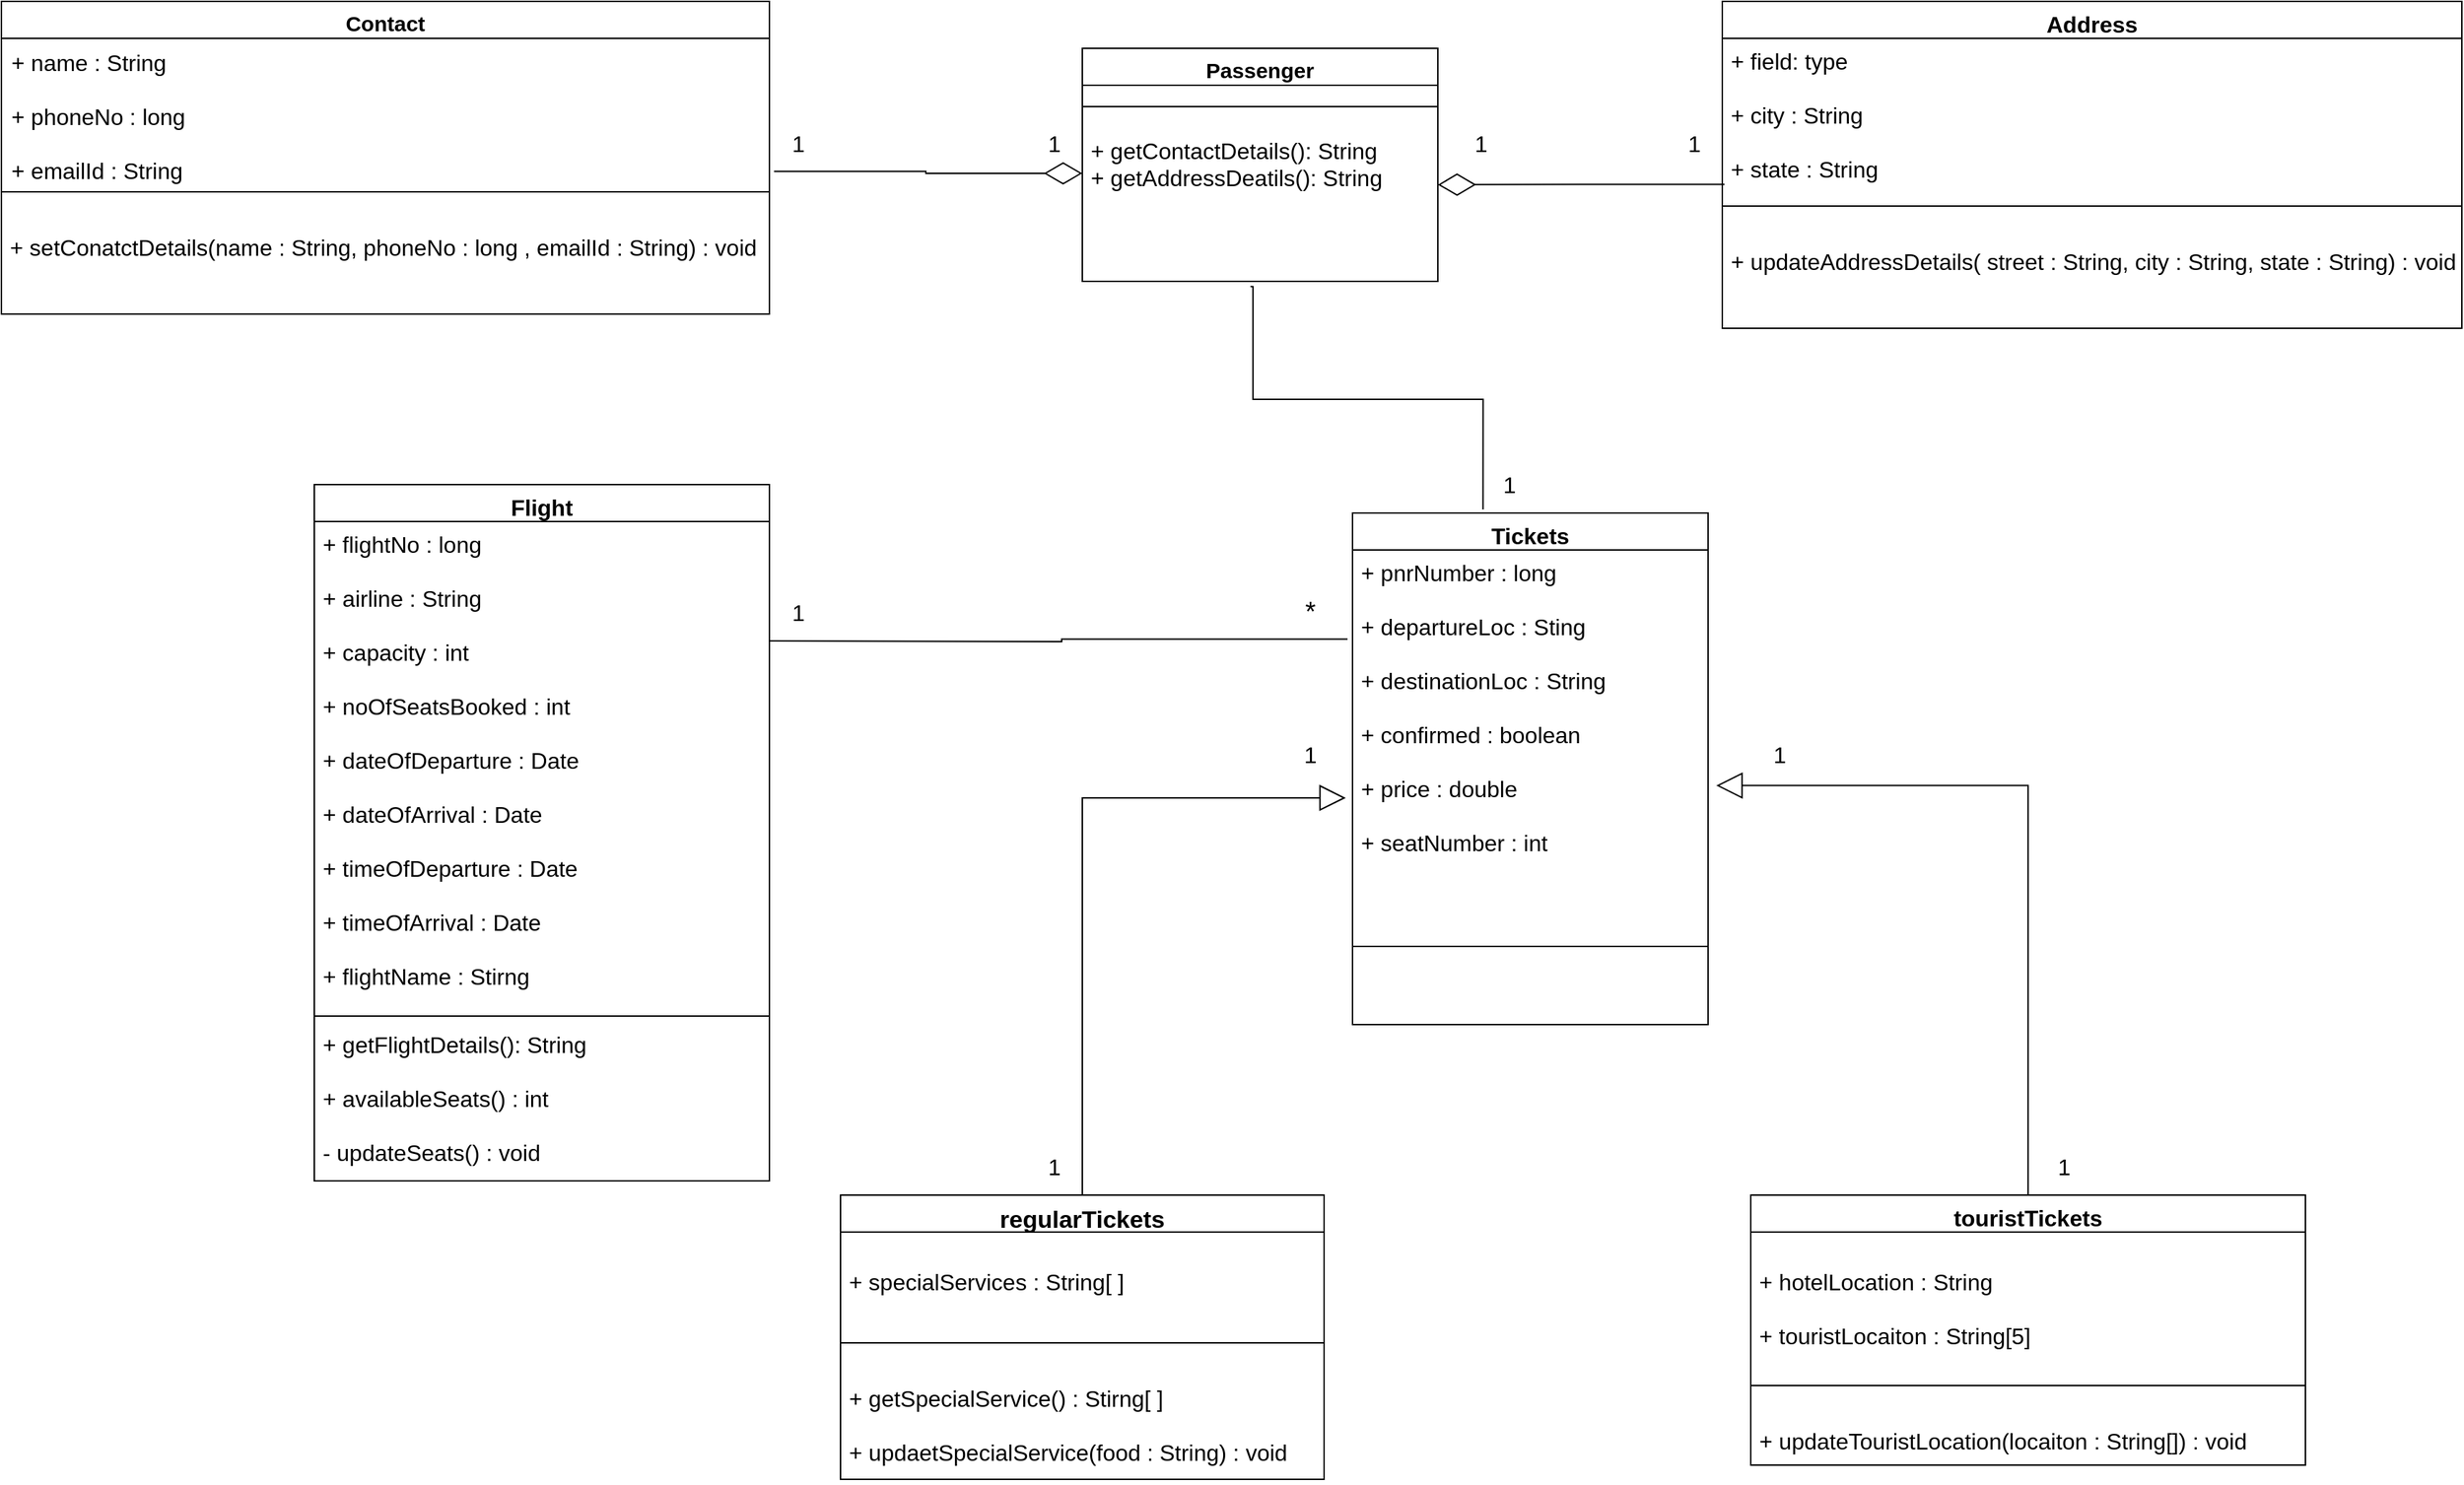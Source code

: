 <mxfile version="15.4.3" type="device"><diagram id="NvTu24u40X7gE-8X-PEI" name="Page-1"><mxGraphModel dx="2076" dy="1158" grid="1" gridSize="10" guides="1" tooltips="1" connect="1" arrows="1" fold="1" page="1" pageScale="1" pageWidth="2000" pageHeight="1500" math="0" shadow="0"><root><mxCell id="0"/><mxCell id="1" parent="0"/><mxCell id="0oGhldkSGV8YVYNDJMoj-1" value="Passenger" style="swimlane;fontStyle=1;align=center;verticalAlign=top;childLayout=stackLayout;horizontal=1;startSize=26;horizontalStack=0;resizeParent=1;resizeParentMax=0;resizeLast=0;collapsible=1;marginBottom=0;fontSize=15;" parent="1" vertex="1"><mxGeometry x="830" y="103" width="250" height="164" as="geometry"/></mxCell><mxCell id="0oGhldkSGV8YVYNDJMoj-3" value="" style="line;strokeWidth=1;fillColor=none;align=left;verticalAlign=middle;spacingTop=-1;spacingLeft=3;spacingRight=3;rotatable=0;labelPosition=right;points=[];portConstraint=eastwest;" parent="0oGhldkSGV8YVYNDJMoj-1" vertex="1"><mxGeometry y="26" width="250" height="30" as="geometry"/></mxCell><mxCell id="0oGhldkSGV8YVYNDJMoj-4" value="+ getContactDetails(): String&#10;+ getAddressDeatils(): String" style="text;strokeColor=none;fillColor=none;align=left;verticalAlign=top;spacingLeft=4;spacingRight=4;overflow=hidden;rotatable=0;points=[[0,0.5],[1,0.5]];portConstraint=eastwest;fontSize=16;" parent="0oGhldkSGV8YVYNDJMoj-1" vertex="1"><mxGeometry y="56" width="250" height="108" as="geometry"/></mxCell><mxCell id="0oGhldkSGV8YVYNDJMoj-5" value="Contact" style="swimlane;fontStyle=1;align=center;verticalAlign=top;childLayout=stackLayout;horizontal=1;startSize=26;horizontalStack=0;resizeParent=1;resizeParentMax=0;resizeLast=0;collapsible=1;marginBottom=0;fontSize=15;" parent="1" vertex="1"><mxGeometry x="70" y="70" width="540" height="220" as="geometry"/></mxCell><mxCell id="0oGhldkSGV8YVYNDJMoj-6" value="+ name : String&#10;&#10;+ phoneNo : long&#10;&#10;+ emailId : String" style="text;strokeColor=none;fillColor=none;align=left;verticalAlign=top;spacingLeft=4;spacingRight=4;overflow=hidden;rotatable=0;points=[[0,0.5],[1,0.5]];portConstraint=eastwest;spacing=3;fontSize=16;" parent="0oGhldkSGV8YVYNDJMoj-5" vertex="1"><mxGeometry y="26" width="540" height="104" as="geometry"/></mxCell><mxCell id="0oGhldkSGV8YVYNDJMoj-7" value="" style="line;strokeWidth=1;fillColor=none;align=left;verticalAlign=middle;spacingTop=-1;spacingLeft=3;spacingRight=3;rotatable=0;labelPosition=right;points=[];portConstraint=eastwest;" parent="0oGhldkSGV8YVYNDJMoj-5" vertex="1"><mxGeometry y="130" width="540" height="8" as="geometry"/></mxCell><mxCell id="0oGhldkSGV8YVYNDJMoj-8" value="&#10;+ setConatctDetails(name : String, phoneNo : long , emailId : String) : void" style="text;strokeColor=none;fillColor=none;align=left;verticalAlign=top;spacingLeft=4;spacingRight=4;overflow=hidden;rotatable=0;points=[[0,0.5],[1,0.5]];portConstraint=eastwest;fontSize=16;" parent="0oGhldkSGV8YVYNDJMoj-5" vertex="1"><mxGeometry y="138" width="540" height="82" as="geometry"/></mxCell><mxCell id="0oGhldkSGV8YVYNDJMoj-9" value="Address" style="swimlane;fontStyle=1;align=center;verticalAlign=top;childLayout=stackLayout;horizontal=1;startSize=26;horizontalStack=0;resizeParent=1;resizeParentMax=0;resizeLast=0;collapsible=1;marginBottom=0;fontSize=16;" parent="1" vertex="1"><mxGeometry x="1280" y="70" width="520" height="230" as="geometry"/></mxCell><mxCell id="0oGhldkSGV8YVYNDJMoj-10" value="+ field: type&#10;&#10;+ city : String&#10;&#10;+ state : String" style="text;strokeColor=none;fillColor=none;align=left;verticalAlign=top;spacingLeft=4;spacingRight=4;overflow=hidden;rotatable=0;points=[[0,0.5],[1,0.5]];portConstraint=eastwest;fontSize=16;" parent="0oGhldkSGV8YVYNDJMoj-9" vertex="1"><mxGeometry y="26" width="520" height="114" as="geometry"/></mxCell><mxCell id="0oGhldkSGV8YVYNDJMoj-11" value="" style="line;strokeWidth=1;fillColor=none;align=left;verticalAlign=middle;spacingTop=-1;spacingLeft=3;spacingRight=3;rotatable=0;labelPosition=right;points=[];portConstraint=eastwest;" parent="0oGhldkSGV8YVYNDJMoj-9" vertex="1"><mxGeometry y="140" width="520" height="8" as="geometry"/></mxCell><mxCell id="0oGhldkSGV8YVYNDJMoj-12" value="&#10;+ updateAddressDetails( street : String, city : String, state : String) : void" style="text;strokeColor=none;fillColor=none;align=left;verticalAlign=top;spacingLeft=4;spacingRight=4;overflow=hidden;rotatable=0;points=[[0,0.5],[1,0.5]];portConstraint=eastwest;fontSize=16;" parent="0oGhldkSGV8YVYNDJMoj-9" vertex="1"><mxGeometry y="148" width="520" height="82" as="geometry"/></mxCell><mxCell id="0oGhldkSGV8YVYNDJMoj-13" value="Tickets" style="swimlane;fontStyle=1;align=center;verticalAlign=top;childLayout=stackLayout;horizontal=1;startSize=26;horizontalStack=0;resizeParent=1;resizeParentMax=0;resizeLast=0;collapsible=1;marginBottom=0;fontSize=16;" parent="1" vertex="1"><mxGeometry x="1020" y="430" width="250" height="360" as="geometry"/></mxCell><mxCell id="0oGhldkSGV8YVYNDJMoj-14" value="+ pnrNumber : long&#10;&#10;+ departureLoc : Sting&#10;&#10;+ destinationLoc : String&#10;&#10;+ confirmed : boolean&#10;&#10;+ price : double &#10;&#10;+ seatNumber : int&#10;" style="text;strokeColor=none;fillColor=none;align=left;verticalAlign=top;spacingLeft=4;spacingRight=4;overflow=hidden;rotatable=0;points=[[0,0.5],[1,0.5]];portConstraint=eastwest;fontSize=16;" parent="0oGhldkSGV8YVYNDJMoj-13" vertex="1"><mxGeometry y="26" width="250" height="224" as="geometry"/></mxCell><mxCell id="0oGhldkSGV8YVYNDJMoj-15" value="" style="line;strokeWidth=1;fillColor=none;align=left;verticalAlign=middle;spacingTop=-1;spacingLeft=3;spacingRight=3;rotatable=0;labelPosition=right;points=[];portConstraint=eastwest;" parent="0oGhldkSGV8YVYNDJMoj-13" vertex="1"><mxGeometry y="250" width="250" height="110" as="geometry"/></mxCell><mxCell id="0oGhldkSGV8YVYNDJMoj-17" value="regularTickets" style="swimlane;fontStyle=1;align=center;verticalAlign=top;childLayout=stackLayout;horizontal=1;startSize=26;horizontalStack=0;resizeParent=1;resizeParentMax=0;resizeLast=0;collapsible=1;marginBottom=0;fontSize=17;" parent="1" vertex="1"><mxGeometry x="660" y="910" width="340" height="200" as="geometry"/></mxCell><mxCell id="0oGhldkSGV8YVYNDJMoj-18" value="&#10;+ specialServices : String[ ]" style="text;strokeColor=none;fillColor=none;align=left;verticalAlign=top;spacingLeft=4;spacingRight=4;overflow=hidden;rotatable=0;points=[[0,0.5],[1,0.5]];portConstraint=eastwest;fontSize=16;" parent="0oGhldkSGV8YVYNDJMoj-17" vertex="1"><mxGeometry y="26" width="340" height="74" as="geometry"/></mxCell><mxCell id="0oGhldkSGV8YVYNDJMoj-19" value="" style="line;strokeWidth=1;fillColor=none;align=left;verticalAlign=middle;spacingTop=-1;spacingLeft=3;spacingRight=3;rotatable=0;labelPosition=right;points=[];portConstraint=eastwest;" parent="0oGhldkSGV8YVYNDJMoj-17" vertex="1"><mxGeometry y="100" width="340" height="8" as="geometry"/></mxCell><mxCell id="0oGhldkSGV8YVYNDJMoj-20" value="&#10;+ getSpecialService() : Stirng[ ]&#10;&#10;+ updaetSpecialService(food : String) : void " style="text;strokeColor=none;fillColor=none;align=left;verticalAlign=top;spacingLeft=4;spacingRight=4;overflow=hidden;rotatable=0;points=[[0,0.5],[1,0.5]];portConstraint=eastwest;fontSize=16;" parent="0oGhldkSGV8YVYNDJMoj-17" vertex="1"><mxGeometry y="108" width="340" height="92" as="geometry"/></mxCell><mxCell id="0oGhldkSGV8YVYNDJMoj-21" value="touristTickets" style="swimlane;fontStyle=1;align=center;verticalAlign=top;childLayout=stackLayout;horizontal=1;startSize=26;horizontalStack=0;resizeParent=1;resizeParentMax=0;resizeLast=0;collapsible=1;marginBottom=0;fontSize=16;" parent="1" vertex="1"><mxGeometry x="1300" y="910" width="390" height="190" as="geometry"/></mxCell><mxCell id="0oGhldkSGV8YVYNDJMoj-22" value="&#10;+ hotelLocation : String&#10;&#10;+ touristLocaiton : String[5]" style="text;strokeColor=none;fillColor=none;align=left;verticalAlign=top;spacingLeft=4;spacingRight=4;overflow=hidden;rotatable=0;points=[[0,0.5],[1,0.5]];portConstraint=eastwest;fontSize=16;" parent="0oGhldkSGV8YVYNDJMoj-21" vertex="1"><mxGeometry y="26" width="390" height="104" as="geometry"/></mxCell><mxCell id="0oGhldkSGV8YVYNDJMoj-23" value="" style="line;strokeWidth=1;fillColor=none;align=left;verticalAlign=middle;spacingTop=-1;spacingLeft=3;spacingRight=3;rotatable=0;labelPosition=right;points=[];portConstraint=eastwest;" parent="0oGhldkSGV8YVYNDJMoj-21" vertex="1"><mxGeometry y="130" width="390" height="8" as="geometry"/></mxCell><mxCell id="0oGhldkSGV8YVYNDJMoj-24" value="&#10;+ updateTouristLocation(locaiton : String[]) : void " style="text;strokeColor=none;fillColor=none;align=left;verticalAlign=top;spacingLeft=4;spacingRight=4;overflow=hidden;rotatable=0;points=[[0,0.5],[1,0.5]];portConstraint=eastwest;fontSize=16;" parent="0oGhldkSGV8YVYNDJMoj-21" vertex="1"><mxGeometry y="138" width="390" height="52" as="geometry"/></mxCell><mxCell id="0oGhldkSGV8YVYNDJMoj-25" value="Flight" style="swimlane;fontStyle=1;align=center;verticalAlign=top;childLayout=stackLayout;horizontal=1;startSize=26;horizontalStack=0;resizeParent=1;resizeParentMax=0;resizeLast=0;collapsible=1;marginBottom=0;fontSize=16;" parent="1" vertex="1"><mxGeometry x="290" y="410" width="320" height="490" as="geometry"/></mxCell><mxCell id="0oGhldkSGV8YVYNDJMoj-26" value="+ flightNo : long&#10;&#10;+ airline : String&#10;&#10;+ capacity : int &#10;&#10;+ noOfSeatsBooked : int&#10;&#10;+ dateOfDeparture : Date &#10;&#10;+ dateOfArrival : Date&#10;&#10;+ timeOfDeparture : Date&#10;&#10;+ timeOfArrival : Date&#10;&#10;+ flightName : Stirng" style="text;strokeColor=none;fillColor=none;align=left;verticalAlign=top;spacingLeft=4;spacingRight=4;overflow=hidden;rotatable=0;points=[[0,0.5],[1,0.5]];portConstraint=eastwest;fontSize=16;" parent="0oGhldkSGV8YVYNDJMoj-25" vertex="1"><mxGeometry y="26" width="320" height="344" as="geometry"/></mxCell><mxCell id="0oGhldkSGV8YVYNDJMoj-27" value="" style="line;strokeWidth=1;fillColor=none;align=left;verticalAlign=middle;spacingTop=-1;spacingLeft=3;spacingRight=3;rotatable=0;labelPosition=right;points=[];portConstraint=eastwest;" parent="0oGhldkSGV8YVYNDJMoj-25" vertex="1"><mxGeometry y="370" width="320" height="8" as="geometry"/></mxCell><mxCell id="0oGhldkSGV8YVYNDJMoj-28" value="+ getFlightDetails(): String&#10;&#10;+ availableSeats() : int&#10;&#10;- updateSeats() : void " style="text;strokeColor=none;fillColor=none;align=left;verticalAlign=top;spacingLeft=4;spacingRight=4;overflow=hidden;rotatable=0;points=[[0,0.5],[1,0.5]];portConstraint=eastwest;fontSize=16;" parent="0oGhldkSGV8YVYNDJMoj-25" vertex="1"><mxGeometry y="378" width="320" height="112" as="geometry"/></mxCell><mxCell id="Vk7_sVIuwja4oXFshqaK-6" value="" style="endArrow=diamondThin;endFill=0;endSize=24;html=1;rounded=0;fontSize=16;edgeStyle=orthogonalEdgeStyle;exitX=0.003;exitY=0.901;exitDx=0;exitDy=0;exitPerimeter=0;" edge="1" parent="1" source="0oGhldkSGV8YVYNDJMoj-10"><mxGeometry width="160" relative="1" as="geometry"><mxPoint x="800" y="270" as="sourcePoint"/><mxPoint x="1080" y="199" as="targetPoint"/></mxGeometry></mxCell><mxCell id="Vk7_sVIuwja4oXFshqaK-7" value="" style="endArrow=diamondThin;endFill=0;endSize=24;html=1;rounded=0;fontSize=16;edgeStyle=orthogonalEdgeStyle;exitX=1.006;exitY=0.9;exitDx=0;exitDy=0;exitPerimeter=0;" edge="1" parent="1" source="0oGhldkSGV8YVYNDJMoj-6"><mxGeometry width="160" relative="1" as="geometry"><mxPoint x="800" y="270" as="sourcePoint"/><mxPoint x="830" y="191" as="targetPoint"/><Array as="points"><mxPoint x="720" y="190"/><mxPoint x="720" y="191"/></Array></mxGeometry></mxCell><mxCell id="Vk7_sVIuwja4oXFshqaK-8" value="1" style="text;html=1;align=center;verticalAlign=middle;resizable=0;points=[];autosize=1;strokeColor=none;fillColor=none;fontSize=16;" vertex="1" parent="1"><mxGeometry x="800" y="160" width="20" height="20" as="geometry"/></mxCell><mxCell id="Vk7_sVIuwja4oXFshqaK-9" value="1" style="text;html=1;align=center;verticalAlign=middle;resizable=0;points=[];autosize=1;strokeColor=none;fillColor=none;fontSize=16;" vertex="1" parent="1"><mxGeometry x="620" y="160" width="20" height="20" as="geometry"/></mxCell><mxCell id="Vk7_sVIuwja4oXFshqaK-10" value="1" style="text;html=1;align=center;verticalAlign=middle;resizable=0;points=[];autosize=1;strokeColor=none;fillColor=none;fontSize=16;" vertex="1" parent="1"><mxGeometry x="1100" y="160" width="20" height="20" as="geometry"/></mxCell><mxCell id="Vk7_sVIuwja4oXFshqaK-11" value="1" style="text;html=1;align=center;verticalAlign=middle;resizable=0;points=[];autosize=1;strokeColor=none;fillColor=none;fontSize=16;" vertex="1" parent="1"><mxGeometry x="1250" y="160" width="20" height="20" as="geometry"/></mxCell><mxCell id="Vk7_sVIuwja4oXFshqaK-12" value="" style="endArrow=block;endSize=16;endFill=0;html=1;rounded=0;fontSize=16;edgeStyle=orthogonalEdgeStyle;entryX=-0.019;entryY=0.779;entryDx=0;entryDy=0;entryPerimeter=0;exitX=0.5;exitY=0;exitDx=0;exitDy=0;" edge="1" parent="1" source="0oGhldkSGV8YVYNDJMoj-17" target="0oGhldkSGV8YVYNDJMoj-14"><mxGeometry width="160" relative="1" as="geometry"><mxPoint x="870" y="730" as="sourcePoint"/><mxPoint x="1030" y="730" as="targetPoint"/></mxGeometry></mxCell><mxCell id="Vk7_sVIuwja4oXFshqaK-13" value="" style="endArrow=block;endSize=16;endFill=0;html=1;rounded=0;fontSize=16;edgeStyle=orthogonalEdgeStyle;entryX=1.023;entryY=0.74;entryDx=0;entryDy=0;entryPerimeter=0;" edge="1" parent="1" source="0oGhldkSGV8YVYNDJMoj-21" target="0oGhldkSGV8YVYNDJMoj-14"><mxGeometry width="160" relative="1" as="geometry"><mxPoint x="870" y="730" as="sourcePoint"/><mxPoint x="1030" y="730" as="targetPoint"/></mxGeometry></mxCell><mxCell id="Vk7_sVIuwja4oXFshqaK-16" value="" style="endArrow=none;html=1;edgeStyle=orthogonalEdgeStyle;rounded=0;fontSize=16;entryX=-0.014;entryY=0.28;entryDx=0;entryDy=0;entryPerimeter=0;" edge="1" parent="1" target="0oGhldkSGV8YVYNDJMoj-14"><mxGeometry relative="1" as="geometry"><mxPoint x="610" y="520" as="sourcePoint"/><mxPoint x="770" y="520" as="targetPoint"/></mxGeometry></mxCell><mxCell id="Vk7_sVIuwja4oXFshqaK-19" value="1" style="text;html=1;align=center;verticalAlign=middle;resizable=0;points=[];autosize=1;strokeColor=none;fillColor=none;fontSize=16;" vertex="1" parent="1"><mxGeometry x="620" y="490" width="20" height="20" as="geometry"/></mxCell><mxCell id="Vk7_sVIuwja4oXFshqaK-20" value="*" style="text;html=1;align=center;verticalAlign=middle;resizable=0;points=[];autosize=1;strokeColor=none;fillColor=none;fontSize=19;" vertex="1" parent="1"><mxGeometry x="980" y="485" width="20" height="30" as="geometry"/></mxCell><mxCell id="Vk7_sVIuwja4oXFshqaK-21" value="1" style="text;html=1;align=center;verticalAlign=middle;resizable=0;points=[];autosize=1;strokeColor=none;fillColor=none;fontSize=16;" vertex="1" parent="1"><mxGeometry x="980" y="590" width="20" height="20" as="geometry"/></mxCell><mxCell id="Vk7_sVIuwja4oXFshqaK-22" value="1" style="text;html=1;align=center;verticalAlign=middle;resizable=0;points=[];autosize=1;strokeColor=none;fillColor=none;fontSize=16;" vertex="1" parent="1"><mxGeometry x="800" y="880" width="20" height="20" as="geometry"/></mxCell><mxCell id="Vk7_sVIuwja4oXFshqaK-23" value="1" style="text;html=1;align=center;verticalAlign=middle;resizable=0;points=[];autosize=1;strokeColor=none;fillColor=none;fontSize=16;" vertex="1" parent="1"><mxGeometry x="1510" y="880" width="20" height="20" as="geometry"/></mxCell><mxCell id="Vk7_sVIuwja4oXFshqaK-24" value="1" style="text;html=1;align=center;verticalAlign=middle;resizable=0;points=[];autosize=1;strokeColor=none;fillColor=none;fontSize=16;" vertex="1" parent="1"><mxGeometry x="1310" y="590" width="20" height="20" as="geometry"/></mxCell><mxCell id="Vk7_sVIuwja4oXFshqaK-28" value="" style="endArrow=none;html=1;edgeStyle=orthogonalEdgeStyle;rounded=0;fontSize=19;entryX=0.367;entryY=-0.007;entryDx=0;entryDy=0;entryPerimeter=0;exitX=0.473;exitY=1.034;exitDx=0;exitDy=0;exitPerimeter=0;" edge="1" parent="1" source="0oGhldkSGV8YVYNDJMoj-4" target="0oGhldkSGV8YVYNDJMoj-13"><mxGeometry relative="1" as="geometry"><mxPoint x="950" y="310" as="sourcePoint"/><mxPoint x="1110" y="360" as="targetPoint"/><Array as="points"><mxPoint x="950" y="271"/><mxPoint x="950" y="350"/><mxPoint x="1112" y="350"/></Array></mxGeometry></mxCell><mxCell id="Vk7_sVIuwja4oXFshqaK-31" value="1" style="text;html=1;align=center;verticalAlign=middle;resizable=0;points=[];autosize=1;strokeColor=none;fillColor=none;fontSize=16;" vertex="1" parent="1"><mxGeometry x="1120" y="400" width="20" height="20" as="geometry"/></mxCell></root></mxGraphModel></diagram></mxfile>